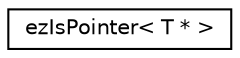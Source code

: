 digraph "Graphical Class Hierarchy"
{
 // LATEX_PDF_SIZE
  edge [fontname="Helvetica",fontsize="10",labelfontname="Helvetica",labelfontsize="10"];
  node [fontname="Helvetica",fontsize="10",shape=record];
  rankdir="LR";
  Node0 [label="ezIsPointer\< T * \>",height=0.2,width=0.4,color="black", fillcolor="white", style="filled",URL="$df/d07/structez_is_pointer_3_01_t_01_5_01_4.htm",tooltip=" "];
}
